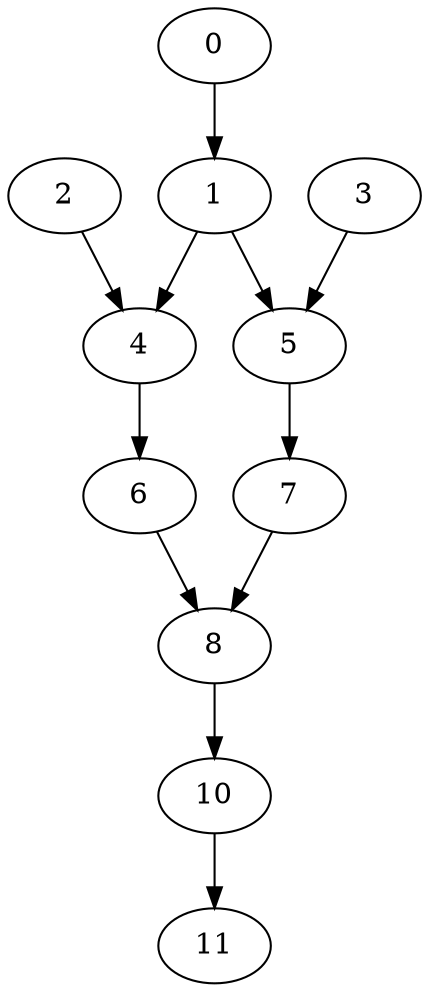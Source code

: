 digraph "G" {
  "5";
  "3";
  "7";
  "4";
  "2";
  "6";
  "8";
  "10";
  "11";
  "1";
  "0";
  "7" -> "8";
  "6" -> "8";
  "8" -> "10";
  "10" -> "11";
  "1" -> "5";
  "1" -> "4";
  "3" -> "5";
  "5" -> "7";
  "2" -> "4";
  "4" -> "6";
  "0" -> "1";
}
